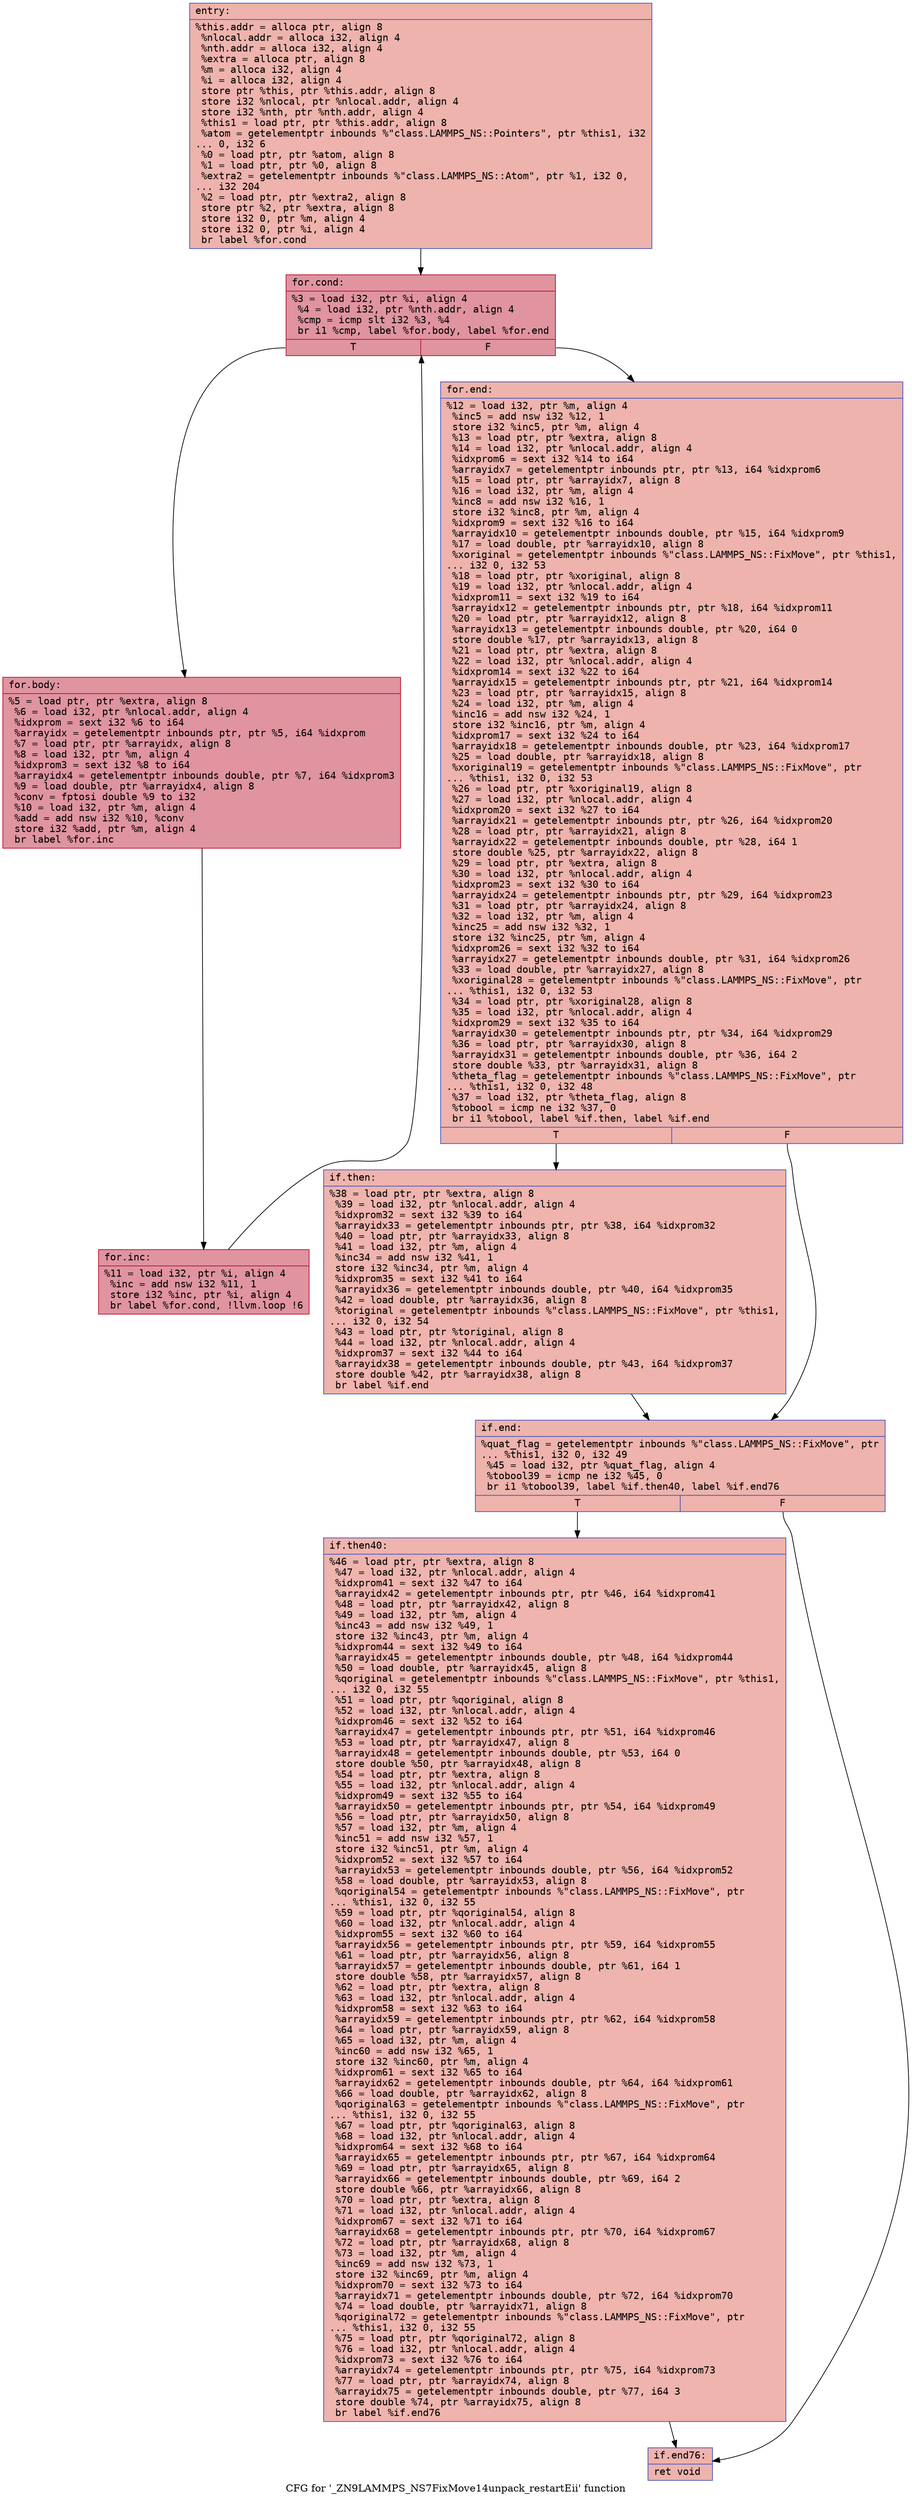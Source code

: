 digraph "CFG for '_ZN9LAMMPS_NS7FixMove14unpack_restartEii' function" {
	label="CFG for '_ZN9LAMMPS_NS7FixMove14unpack_restartEii' function";

	Node0x55ac3c2f5ce0 [shape=record,color="#3d50c3ff", style=filled, fillcolor="#d6524470" fontname="Courier",label="{entry:\l|  %this.addr = alloca ptr, align 8\l  %nlocal.addr = alloca i32, align 4\l  %nth.addr = alloca i32, align 4\l  %extra = alloca ptr, align 8\l  %m = alloca i32, align 4\l  %i = alloca i32, align 4\l  store ptr %this, ptr %this.addr, align 8\l  store i32 %nlocal, ptr %nlocal.addr, align 4\l  store i32 %nth, ptr %nth.addr, align 4\l  %this1 = load ptr, ptr %this.addr, align 8\l  %atom = getelementptr inbounds %\"class.LAMMPS_NS::Pointers\", ptr %this1, i32\l... 0, i32 6\l  %0 = load ptr, ptr %atom, align 8\l  %1 = load ptr, ptr %0, align 8\l  %extra2 = getelementptr inbounds %\"class.LAMMPS_NS::Atom\", ptr %1, i32 0,\l... i32 204\l  %2 = load ptr, ptr %extra2, align 8\l  store ptr %2, ptr %extra, align 8\l  store i32 0, ptr %m, align 4\l  store i32 0, ptr %i, align 4\l  br label %for.cond\l}"];
	Node0x55ac3c2f5ce0 -> Node0x55ac3c2f7290[tooltip="entry -> for.cond\nProbability 100.00%" ];
	Node0x55ac3c2f7290 [shape=record,color="#b70d28ff", style=filled, fillcolor="#b70d2870" fontname="Courier",label="{for.cond:\l|  %3 = load i32, ptr %i, align 4\l  %4 = load i32, ptr %nth.addr, align 4\l  %cmp = icmp slt i32 %3, %4\l  br i1 %cmp, label %for.body, label %for.end\l|{<s0>T|<s1>F}}"];
	Node0x55ac3c2f7290:s0 -> Node0x55ac3c2f7530[tooltip="for.cond -> for.body\nProbability 96.88%" ];
	Node0x55ac3c2f7290:s1 -> Node0x55ac3c2f75b0[tooltip="for.cond -> for.end\nProbability 3.12%" ];
	Node0x55ac3c2f7530 [shape=record,color="#b70d28ff", style=filled, fillcolor="#b70d2870" fontname="Courier",label="{for.body:\l|  %5 = load ptr, ptr %extra, align 8\l  %6 = load i32, ptr %nlocal.addr, align 4\l  %idxprom = sext i32 %6 to i64\l  %arrayidx = getelementptr inbounds ptr, ptr %5, i64 %idxprom\l  %7 = load ptr, ptr %arrayidx, align 8\l  %8 = load i32, ptr %m, align 4\l  %idxprom3 = sext i32 %8 to i64\l  %arrayidx4 = getelementptr inbounds double, ptr %7, i64 %idxprom3\l  %9 = load double, ptr %arrayidx4, align 8\l  %conv = fptosi double %9 to i32\l  %10 = load i32, ptr %m, align 4\l  %add = add nsw i32 %10, %conv\l  store i32 %add, ptr %m, align 4\l  br label %for.inc\l}"];
	Node0x55ac3c2f7530 -> Node0x55ac3c2f7e80[tooltip="for.body -> for.inc\nProbability 100.00%" ];
	Node0x55ac3c2f7e80 [shape=record,color="#b70d28ff", style=filled, fillcolor="#b70d2870" fontname="Courier",label="{for.inc:\l|  %11 = load i32, ptr %i, align 4\l  %inc = add nsw i32 %11, 1\l  store i32 %inc, ptr %i, align 4\l  br label %for.cond, !llvm.loop !6\l}"];
	Node0x55ac3c2f7e80 -> Node0x55ac3c2f7290[tooltip="for.inc -> for.cond\nProbability 100.00%" ];
	Node0x55ac3c2f75b0 [shape=record,color="#3d50c3ff", style=filled, fillcolor="#d6524470" fontname="Courier",label="{for.end:\l|  %12 = load i32, ptr %m, align 4\l  %inc5 = add nsw i32 %12, 1\l  store i32 %inc5, ptr %m, align 4\l  %13 = load ptr, ptr %extra, align 8\l  %14 = load i32, ptr %nlocal.addr, align 4\l  %idxprom6 = sext i32 %14 to i64\l  %arrayidx7 = getelementptr inbounds ptr, ptr %13, i64 %idxprom6\l  %15 = load ptr, ptr %arrayidx7, align 8\l  %16 = load i32, ptr %m, align 4\l  %inc8 = add nsw i32 %16, 1\l  store i32 %inc8, ptr %m, align 4\l  %idxprom9 = sext i32 %16 to i64\l  %arrayidx10 = getelementptr inbounds double, ptr %15, i64 %idxprom9\l  %17 = load double, ptr %arrayidx10, align 8\l  %xoriginal = getelementptr inbounds %\"class.LAMMPS_NS::FixMove\", ptr %this1,\l... i32 0, i32 53\l  %18 = load ptr, ptr %xoriginal, align 8\l  %19 = load i32, ptr %nlocal.addr, align 4\l  %idxprom11 = sext i32 %19 to i64\l  %arrayidx12 = getelementptr inbounds ptr, ptr %18, i64 %idxprom11\l  %20 = load ptr, ptr %arrayidx12, align 8\l  %arrayidx13 = getelementptr inbounds double, ptr %20, i64 0\l  store double %17, ptr %arrayidx13, align 8\l  %21 = load ptr, ptr %extra, align 8\l  %22 = load i32, ptr %nlocal.addr, align 4\l  %idxprom14 = sext i32 %22 to i64\l  %arrayidx15 = getelementptr inbounds ptr, ptr %21, i64 %idxprom14\l  %23 = load ptr, ptr %arrayidx15, align 8\l  %24 = load i32, ptr %m, align 4\l  %inc16 = add nsw i32 %24, 1\l  store i32 %inc16, ptr %m, align 4\l  %idxprom17 = sext i32 %24 to i64\l  %arrayidx18 = getelementptr inbounds double, ptr %23, i64 %idxprom17\l  %25 = load double, ptr %arrayidx18, align 8\l  %xoriginal19 = getelementptr inbounds %\"class.LAMMPS_NS::FixMove\", ptr\l... %this1, i32 0, i32 53\l  %26 = load ptr, ptr %xoriginal19, align 8\l  %27 = load i32, ptr %nlocal.addr, align 4\l  %idxprom20 = sext i32 %27 to i64\l  %arrayidx21 = getelementptr inbounds ptr, ptr %26, i64 %idxprom20\l  %28 = load ptr, ptr %arrayidx21, align 8\l  %arrayidx22 = getelementptr inbounds double, ptr %28, i64 1\l  store double %25, ptr %arrayidx22, align 8\l  %29 = load ptr, ptr %extra, align 8\l  %30 = load i32, ptr %nlocal.addr, align 4\l  %idxprom23 = sext i32 %30 to i64\l  %arrayidx24 = getelementptr inbounds ptr, ptr %29, i64 %idxprom23\l  %31 = load ptr, ptr %arrayidx24, align 8\l  %32 = load i32, ptr %m, align 4\l  %inc25 = add nsw i32 %32, 1\l  store i32 %inc25, ptr %m, align 4\l  %idxprom26 = sext i32 %32 to i64\l  %arrayidx27 = getelementptr inbounds double, ptr %31, i64 %idxprom26\l  %33 = load double, ptr %arrayidx27, align 8\l  %xoriginal28 = getelementptr inbounds %\"class.LAMMPS_NS::FixMove\", ptr\l... %this1, i32 0, i32 53\l  %34 = load ptr, ptr %xoriginal28, align 8\l  %35 = load i32, ptr %nlocal.addr, align 4\l  %idxprom29 = sext i32 %35 to i64\l  %arrayidx30 = getelementptr inbounds ptr, ptr %34, i64 %idxprom29\l  %36 = load ptr, ptr %arrayidx30, align 8\l  %arrayidx31 = getelementptr inbounds double, ptr %36, i64 2\l  store double %33, ptr %arrayidx31, align 8\l  %theta_flag = getelementptr inbounds %\"class.LAMMPS_NS::FixMove\", ptr\l... %this1, i32 0, i32 48\l  %37 = load i32, ptr %theta_flag, align 8\l  %tobool = icmp ne i32 %37, 0\l  br i1 %tobool, label %if.then, label %if.end\l|{<s0>T|<s1>F}}"];
	Node0x55ac3c2f75b0:s0 -> Node0x55ac3c2fae00[tooltip="for.end -> if.then\nProbability 62.50%" ];
	Node0x55ac3c2f75b0:s1 -> Node0x55ac3c2fae70[tooltip="for.end -> if.end\nProbability 37.50%" ];
	Node0x55ac3c2fae00 [shape=record,color="#3d50c3ff", style=filled, fillcolor="#d8564670" fontname="Courier",label="{if.then:\l|  %38 = load ptr, ptr %extra, align 8\l  %39 = load i32, ptr %nlocal.addr, align 4\l  %idxprom32 = sext i32 %39 to i64\l  %arrayidx33 = getelementptr inbounds ptr, ptr %38, i64 %idxprom32\l  %40 = load ptr, ptr %arrayidx33, align 8\l  %41 = load i32, ptr %m, align 4\l  %inc34 = add nsw i32 %41, 1\l  store i32 %inc34, ptr %m, align 4\l  %idxprom35 = sext i32 %41 to i64\l  %arrayidx36 = getelementptr inbounds double, ptr %40, i64 %idxprom35\l  %42 = load double, ptr %arrayidx36, align 8\l  %toriginal = getelementptr inbounds %\"class.LAMMPS_NS::FixMove\", ptr %this1,\l... i32 0, i32 54\l  %43 = load ptr, ptr %toriginal, align 8\l  %44 = load i32, ptr %nlocal.addr, align 4\l  %idxprom37 = sext i32 %44 to i64\l  %arrayidx38 = getelementptr inbounds double, ptr %43, i64 %idxprom37\l  store double %42, ptr %arrayidx38, align 8\l  br label %if.end\l}"];
	Node0x55ac3c2fae00 -> Node0x55ac3c2fae70[tooltip="if.then -> if.end\nProbability 100.00%" ];
	Node0x55ac3c2fae70 [shape=record,color="#3d50c3ff", style=filled, fillcolor="#d6524470" fontname="Courier",label="{if.end:\l|  %quat_flag = getelementptr inbounds %\"class.LAMMPS_NS::FixMove\", ptr\l... %this1, i32 0, i32 49\l  %45 = load i32, ptr %quat_flag, align 4\l  %tobool39 = icmp ne i32 %45, 0\l  br i1 %tobool39, label %if.then40, label %if.end76\l|{<s0>T|<s1>F}}"];
	Node0x55ac3c2fae70:s0 -> Node0x55ac3c2fbce0[tooltip="if.end -> if.then40\nProbability 62.50%" ];
	Node0x55ac3c2fae70:s1 -> Node0x55ac3c2fbd60[tooltip="if.end -> if.end76\nProbability 37.50%" ];
	Node0x55ac3c2fbce0 [shape=record,color="#3d50c3ff", style=filled, fillcolor="#d8564670" fontname="Courier",label="{if.then40:\l|  %46 = load ptr, ptr %extra, align 8\l  %47 = load i32, ptr %nlocal.addr, align 4\l  %idxprom41 = sext i32 %47 to i64\l  %arrayidx42 = getelementptr inbounds ptr, ptr %46, i64 %idxprom41\l  %48 = load ptr, ptr %arrayidx42, align 8\l  %49 = load i32, ptr %m, align 4\l  %inc43 = add nsw i32 %49, 1\l  store i32 %inc43, ptr %m, align 4\l  %idxprom44 = sext i32 %49 to i64\l  %arrayidx45 = getelementptr inbounds double, ptr %48, i64 %idxprom44\l  %50 = load double, ptr %arrayidx45, align 8\l  %qoriginal = getelementptr inbounds %\"class.LAMMPS_NS::FixMove\", ptr %this1,\l... i32 0, i32 55\l  %51 = load ptr, ptr %qoriginal, align 8\l  %52 = load i32, ptr %nlocal.addr, align 4\l  %idxprom46 = sext i32 %52 to i64\l  %arrayidx47 = getelementptr inbounds ptr, ptr %51, i64 %idxprom46\l  %53 = load ptr, ptr %arrayidx47, align 8\l  %arrayidx48 = getelementptr inbounds double, ptr %53, i64 0\l  store double %50, ptr %arrayidx48, align 8\l  %54 = load ptr, ptr %extra, align 8\l  %55 = load i32, ptr %nlocal.addr, align 4\l  %idxprom49 = sext i32 %55 to i64\l  %arrayidx50 = getelementptr inbounds ptr, ptr %54, i64 %idxprom49\l  %56 = load ptr, ptr %arrayidx50, align 8\l  %57 = load i32, ptr %m, align 4\l  %inc51 = add nsw i32 %57, 1\l  store i32 %inc51, ptr %m, align 4\l  %idxprom52 = sext i32 %57 to i64\l  %arrayidx53 = getelementptr inbounds double, ptr %56, i64 %idxprom52\l  %58 = load double, ptr %arrayidx53, align 8\l  %qoriginal54 = getelementptr inbounds %\"class.LAMMPS_NS::FixMove\", ptr\l... %this1, i32 0, i32 55\l  %59 = load ptr, ptr %qoriginal54, align 8\l  %60 = load i32, ptr %nlocal.addr, align 4\l  %idxprom55 = sext i32 %60 to i64\l  %arrayidx56 = getelementptr inbounds ptr, ptr %59, i64 %idxprom55\l  %61 = load ptr, ptr %arrayidx56, align 8\l  %arrayidx57 = getelementptr inbounds double, ptr %61, i64 1\l  store double %58, ptr %arrayidx57, align 8\l  %62 = load ptr, ptr %extra, align 8\l  %63 = load i32, ptr %nlocal.addr, align 4\l  %idxprom58 = sext i32 %63 to i64\l  %arrayidx59 = getelementptr inbounds ptr, ptr %62, i64 %idxprom58\l  %64 = load ptr, ptr %arrayidx59, align 8\l  %65 = load i32, ptr %m, align 4\l  %inc60 = add nsw i32 %65, 1\l  store i32 %inc60, ptr %m, align 4\l  %idxprom61 = sext i32 %65 to i64\l  %arrayidx62 = getelementptr inbounds double, ptr %64, i64 %idxprom61\l  %66 = load double, ptr %arrayidx62, align 8\l  %qoriginal63 = getelementptr inbounds %\"class.LAMMPS_NS::FixMove\", ptr\l... %this1, i32 0, i32 55\l  %67 = load ptr, ptr %qoriginal63, align 8\l  %68 = load i32, ptr %nlocal.addr, align 4\l  %idxprom64 = sext i32 %68 to i64\l  %arrayidx65 = getelementptr inbounds ptr, ptr %67, i64 %idxprom64\l  %69 = load ptr, ptr %arrayidx65, align 8\l  %arrayidx66 = getelementptr inbounds double, ptr %69, i64 2\l  store double %66, ptr %arrayidx66, align 8\l  %70 = load ptr, ptr %extra, align 8\l  %71 = load i32, ptr %nlocal.addr, align 4\l  %idxprom67 = sext i32 %71 to i64\l  %arrayidx68 = getelementptr inbounds ptr, ptr %70, i64 %idxprom67\l  %72 = load ptr, ptr %arrayidx68, align 8\l  %73 = load i32, ptr %m, align 4\l  %inc69 = add nsw i32 %73, 1\l  store i32 %inc69, ptr %m, align 4\l  %idxprom70 = sext i32 %73 to i64\l  %arrayidx71 = getelementptr inbounds double, ptr %72, i64 %idxprom70\l  %74 = load double, ptr %arrayidx71, align 8\l  %qoriginal72 = getelementptr inbounds %\"class.LAMMPS_NS::FixMove\", ptr\l... %this1, i32 0, i32 55\l  %75 = load ptr, ptr %qoriginal72, align 8\l  %76 = load i32, ptr %nlocal.addr, align 4\l  %idxprom73 = sext i32 %76 to i64\l  %arrayidx74 = getelementptr inbounds ptr, ptr %75, i64 %idxprom73\l  %77 = load ptr, ptr %arrayidx74, align 8\l  %arrayidx75 = getelementptr inbounds double, ptr %77, i64 3\l  store double %74, ptr %arrayidx75, align 8\l  br label %if.end76\l}"];
	Node0x55ac3c2fbce0 -> Node0x55ac3c2fbd60[tooltip="if.then40 -> if.end76\nProbability 100.00%" ];
	Node0x55ac3c2fbd60 [shape=record,color="#3d50c3ff", style=filled, fillcolor="#d6524470" fontname="Courier",label="{if.end76:\l|  ret void\l}"];
}
